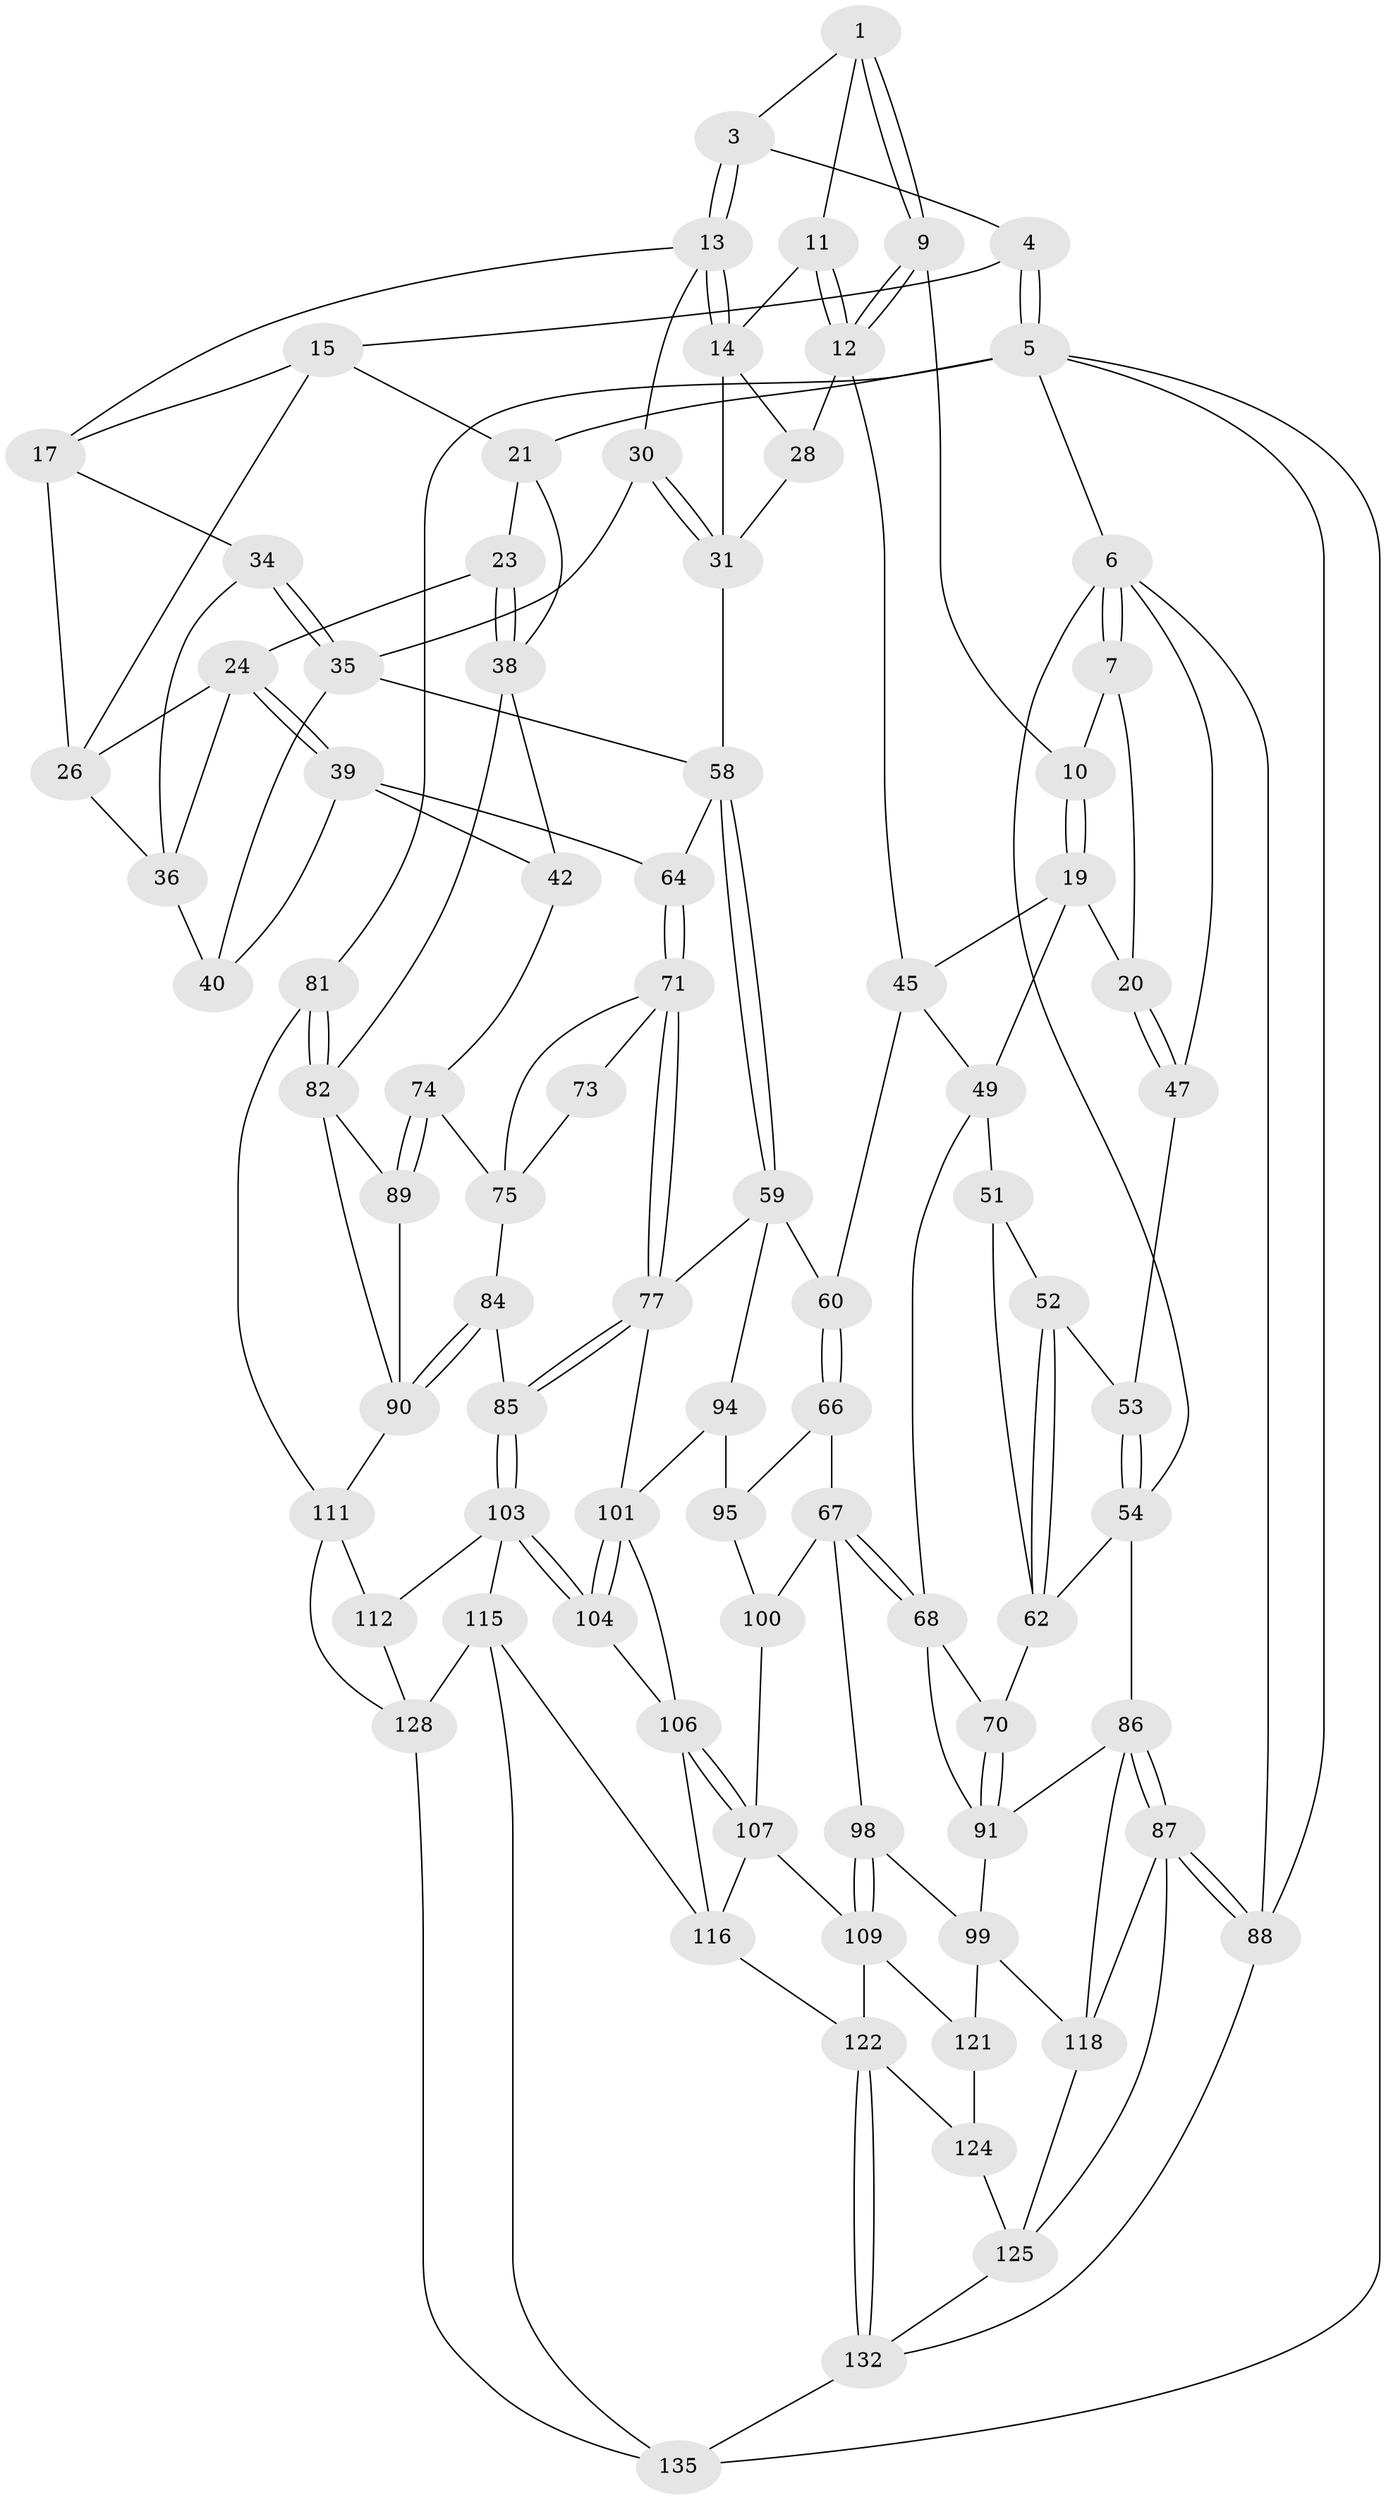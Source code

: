 // original degree distribution, {3: 0.022058823529411766, 4: 0.2426470588235294, 6: 0.2426470588235294, 5: 0.49264705882352944}
// Generated by graph-tools (version 1.1) at 2025/42/03/06/25 10:42:27]
// undirected, 84 vertices, 184 edges
graph export_dot {
graph [start="1"]
  node [color=gray90,style=filled];
  1 [pos="+0.37739971259204286+0",super="+2"];
  3 [pos="+0.6472660479876053+0"];
  4 [pos="+0.7549690149926405+0"];
  5 [pos="+1+0",super="+80"];
  6 [pos="+0+0",super="+48"];
  7 [pos="+0+0",super="+8"];
  9 [pos="+0.3270449178029884+0.04600812568387562"];
  10 [pos="+0.16736169933160167+0.1271017267998548"];
  11 [pos="+0.49252689031710195+0.0605077482021142"];
  12 [pos="+0.3795810651373708+0.15655296352575115",super="+29"];
  13 [pos="+0.6103796842716478+0.12508476570139038",super="+18"];
  14 [pos="+0.520254864757304+0.09627923815698478",super="+27"];
  15 [pos="+0.806690134255393+0",super="+16"];
  17 [pos="+0.6712022549074+0.12409670107861473",super="+33"];
  19 [pos="+0.165366430080933+0.13069637026240066",super="+46"];
  20 [pos="+0.14497051243125111+0.1381845612472382"];
  21 [pos="+0.8529284022559247+0.006940709639086436",super="+22"];
  23 [pos="+0.906343105328346+0.13425209934085527"];
  24 [pos="+0.8742709952313521+0.17890030761800496",super="+25"];
  26 [pos="+0.7866280064410397+0.11097960426600156",super="+32"];
  28 [pos="+0.41091083975065645+0.22042498520755952"];
  30 [pos="+0.6131128694184371+0.22783158609538848"];
  31 [pos="+0.5275021397142347+0.2967599417905961",super="+57"];
  34 [pos="+0.7269219270795685+0.2376423973876594"];
  35 [pos="+0.7015731795298412+0.24517302480849187",super="+56"];
  36 [pos="+0.7487212778650533+0.2367170819862608",super="+37"];
  38 [pos="+1+0.19812609418898228",super="+41"];
  39 [pos="+0.8658135890596291+0.282679291905592",super="+44"];
  40 [pos="+0.8461228768349855+0.27798415722287306"];
  42 [pos="+1+0.3421112998915412",super="+43"];
  45 [pos="+0.3565947277746037+0.2074338833580678",super="+55"];
  47 [pos="+0.11835802270669338+0.15050054330498402"];
  49 [pos="+0.19721374743035405+0.3583272897876532",super="+50"];
  51 [pos="+0.17031427355619053+0.34884268714728406"];
  52 [pos="+0.10819914340963581+0.2897808751267776"];
  53 [pos="+0.10105477564242314+0.231038259189163"];
  54 [pos="+0+0.2654056711917563",super="+63"];
  58 [pos="+0.5064272745236049+0.38063062132233344",super="+61"];
  59 [pos="+0.48533201083260735+0.41432372909476356",super="+79"];
  60 [pos="+0.4732379202593365+0.419698206794197"];
  62 [pos="+0+0.39767993636550814",super="+65"];
  64 [pos="+0.7237563679759574+0.4407286426077807"];
  66 [pos="+0.4208610615497218+0.4609260759688824"];
  67 [pos="+0.23078557653070622+0.48568818439640055",super="+97"];
  68 [pos="+0.2071573901270024+0.47337445621458907",super="+69"];
  70 [pos="+0.012696413001855701+0.4650923572102546"];
  71 [pos="+0.7275982639982473+0.4480312404119406",super="+72"];
  73 [pos="+0.9141678569328128+0.4017419058502893"];
  74 [pos="+0.9229718639046545+0.5283311202095093"];
  75 [pos="+0.8926011519113181+0.483473910608748",super="+76"];
  77 [pos="+0.6916376360941104+0.5808978952583727",super="+78"];
  81 [pos="+1+0.9559816442426601"];
  82 [pos="+1+0.6417015106229443",super="+83"];
  84 [pos="+0.8447952450222487+0.6022354619923012"];
  85 [pos="+0.7270303496556431+0.6187039538988062"];
  86 [pos="+0+0.7331067020645456",super="+93"];
  87 [pos="+0+0.8114072856967119",super="+130"];
  88 [pos="+0+1"];
  89 [pos="+0.9190792636054806+0.5864802080046777"];
  90 [pos="+0.8732080545022722+0.6182022033980829",super="+110"];
  91 [pos="+0.07828937553282461+0.6696964586358217",super="+92"];
  94 [pos="+0.498468429155599+0.6348679091716736"];
  95 [pos="+0.4189371970722898+0.6260473900931799",super="+96"];
  98 [pos="+0.21275658518602927+0.7125225842179749"];
  99 [pos="+0.19454978576591275+0.7173912939774764",super="+117"];
  100 [pos="+0.29915898207095604+0.6196160234548482",super="+105"];
  101 [pos="+0.5619193717824532+0.6949446004777844",super="+102"];
  103 [pos="+0.712993162164332+0.7311769812908128",super="+113"];
  104 [pos="+0.6894247690139839+0.7292398600057689"];
  106 [pos="+0.5321654039775059+0.7230048181897768",super="+114"];
  107 [pos="+0.4878183258842391+0.781059328775956",super="+108"];
  109 [pos="+0.3251706954251342+0.7701741118602691",super="+120"];
  111 [pos="+0.8751664180443093+0.7854691041210519",super="+127"];
  112 [pos="+0.8612316782406181+0.7889350688262482"];
  115 [pos="+0.7251405950619026+0.8537459367507195",super="+131"];
  116 [pos="+0.6106759048281971+0.8568730096697353",super="+119"];
  118 [pos="+0.09248709290418841+0.8531288799505624",super="+126"];
  121 [pos="+0.19576509282305612+0.8415349245330018"];
  122 [pos="+0.42059514981720786+1",super="+123"];
  124 [pos="+0.18382893201102915+0.9076114284392968"];
  125 [pos="+0.17291408067254932+0.9130392146984082",super="+134"];
  128 [pos="+0.8860933037632952+0.9497820311387508",super="+129"];
  132 [pos="+0.4240889392597331+1",super="+133"];
  135 [pos="+0.6749897409879333+1",super="+136"];
  1 -- 9;
  1 -- 9;
  1 -- 3;
  1 -- 11;
  3 -- 4;
  3 -- 13;
  3 -- 13;
  4 -- 5;
  4 -- 5;
  4 -- 15;
  5 -- 6;
  5 -- 21;
  5 -- 88;
  5 -- 81;
  5 -- 135;
  6 -- 7;
  6 -- 7;
  6 -- 88;
  6 -- 54;
  6 -- 47;
  7 -- 20;
  7 -- 10;
  9 -- 10;
  9 -- 12;
  9 -- 12;
  10 -- 19;
  10 -- 19;
  11 -- 12;
  11 -- 12;
  11 -- 14;
  12 -- 45;
  12 -- 28;
  13 -- 14;
  13 -- 14;
  13 -- 17;
  13 -- 30;
  14 -- 28;
  14 -- 31;
  15 -- 21;
  15 -- 17;
  15 -- 26;
  17 -- 34;
  17 -- 26;
  19 -- 20;
  19 -- 49;
  19 -- 45;
  20 -- 47;
  20 -- 47;
  21 -- 23;
  21 -- 38;
  23 -- 24;
  23 -- 38;
  23 -- 38;
  24 -- 39;
  24 -- 39;
  24 -- 26;
  24 -- 36;
  26 -- 36;
  28 -- 31;
  30 -- 31;
  30 -- 31;
  30 -- 35;
  31 -- 58;
  34 -- 35;
  34 -- 35;
  34 -- 36;
  35 -- 40;
  35 -- 58;
  36 -- 40;
  38 -- 42;
  38 -- 82;
  39 -- 40;
  39 -- 64;
  39 -- 42;
  42 -- 74;
  45 -- 49;
  45 -- 60;
  47 -- 53;
  49 -- 51;
  49 -- 68;
  51 -- 52;
  51 -- 62;
  52 -- 53;
  52 -- 62;
  52 -- 62;
  53 -- 54;
  53 -- 54;
  54 -- 86;
  54 -- 62;
  58 -- 59;
  58 -- 59;
  58 -- 64;
  59 -- 60;
  59 -- 77;
  59 -- 94;
  60 -- 66;
  60 -- 66;
  62 -- 70;
  64 -- 71;
  64 -- 71;
  66 -- 67;
  66 -- 95;
  67 -- 68;
  67 -- 68;
  67 -- 98;
  67 -- 100;
  68 -- 91;
  68 -- 70;
  70 -- 91;
  70 -- 91;
  71 -- 77;
  71 -- 77;
  71 -- 73;
  71 -- 75;
  73 -- 75;
  74 -- 75;
  74 -- 89;
  74 -- 89;
  75 -- 84;
  77 -- 85;
  77 -- 85;
  77 -- 101;
  81 -- 82;
  81 -- 82;
  81 -- 111;
  82 -- 89;
  82 -- 90;
  84 -- 85;
  84 -- 90;
  84 -- 90;
  85 -- 103;
  85 -- 103;
  86 -- 87;
  86 -- 87;
  86 -- 118;
  86 -- 91;
  87 -- 88;
  87 -- 88;
  87 -- 125;
  87 -- 118;
  88 -- 132;
  89 -- 90;
  90 -- 111;
  91 -- 99;
  94 -- 95;
  94 -- 101;
  95 -- 100 [weight=2];
  98 -- 99;
  98 -- 109;
  98 -- 109;
  99 -- 121;
  99 -- 118;
  100 -- 107;
  101 -- 104;
  101 -- 104;
  101 -- 106;
  103 -- 104;
  103 -- 104;
  103 -- 112;
  103 -- 115;
  104 -- 106;
  106 -- 107;
  106 -- 107;
  106 -- 116;
  107 -- 109;
  107 -- 116;
  109 -- 121;
  109 -- 122;
  111 -- 112;
  111 -- 128;
  112 -- 128;
  115 -- 116;
  115 -- 128;
  115 -- 135;
  116 -- 122;
  118 -- 125;
  121 -- 124;
  122 -- 132;
  122 -- 132;
  122 -- 124;
  124 -- 125;
  125 -- 132;
  128 -- 135;
  132 -- 135;
}
